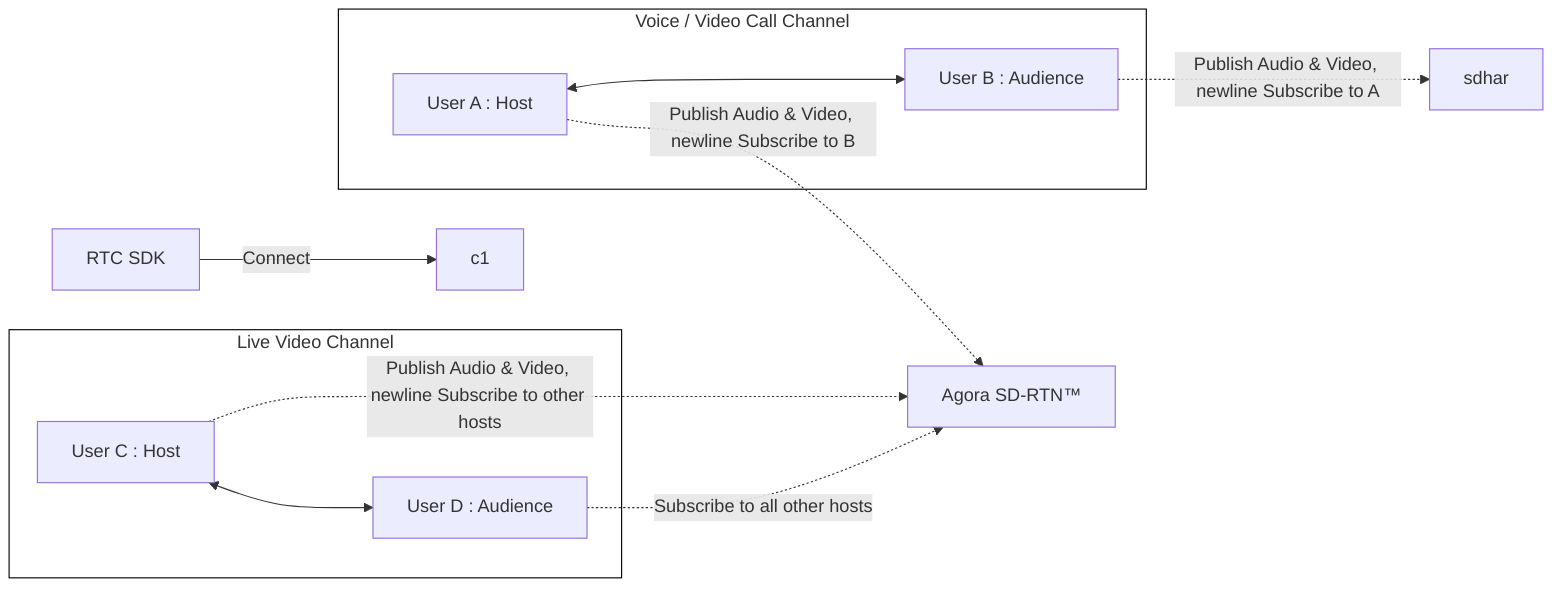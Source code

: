 flowchart LR
  sdk[RTC SDK] -->|Connect| c1

  subgraph vg ["Voice / Video Call Channel"]
      ua[User A : Host]
      ub[User B : Audience]
      ua <--> ub
  end

  subgraph vl ["Live Video Channel"]
      uc[User C : Host]
      ud[User D : Audience]
      uc <--> ud
  end

  sdrt["Agora SD-RTN&trade;"]
  
  ua -.->|Publish Audio & Video, newline Subscribe to B| sdrt
  ub -.->|Publish Audio & Video, newline Subscribe to A| sdhar
  uc -.->|Publish Audio & Video, newline Subscribe to other hosts| sdrt
  ud -.->|Subscribe to all other hosts| sdrt

  style vg fill:white,stroke:black
  style vl fill:white,stroke:black